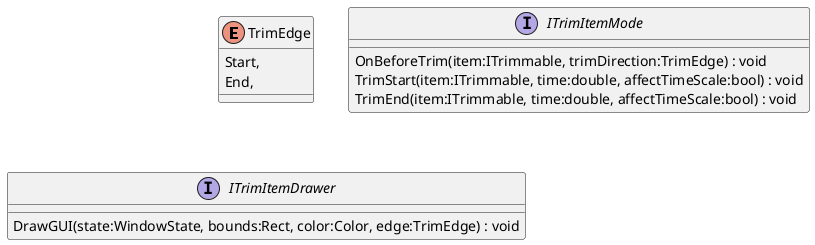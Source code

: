 @startuml
enum TrimEdge {
    Start,
    End,
}
interface ITrimItemMode {
    OnBeforeTrim(item:ITrimmable, trimDirection:TrimEdge) : void
    TrimStart(item:ITrimmable, time:double, affectTimeScale:bool) : void
    TrimEnd(item:ITrimmable, time:double, affectTimeScale:bool) : void
}
interface ITrimItemDrawer {
    DrawGUI(state:WindowState, bounds:Rect, color:Color, edge:TrimEdge) : void
}
@enduml
